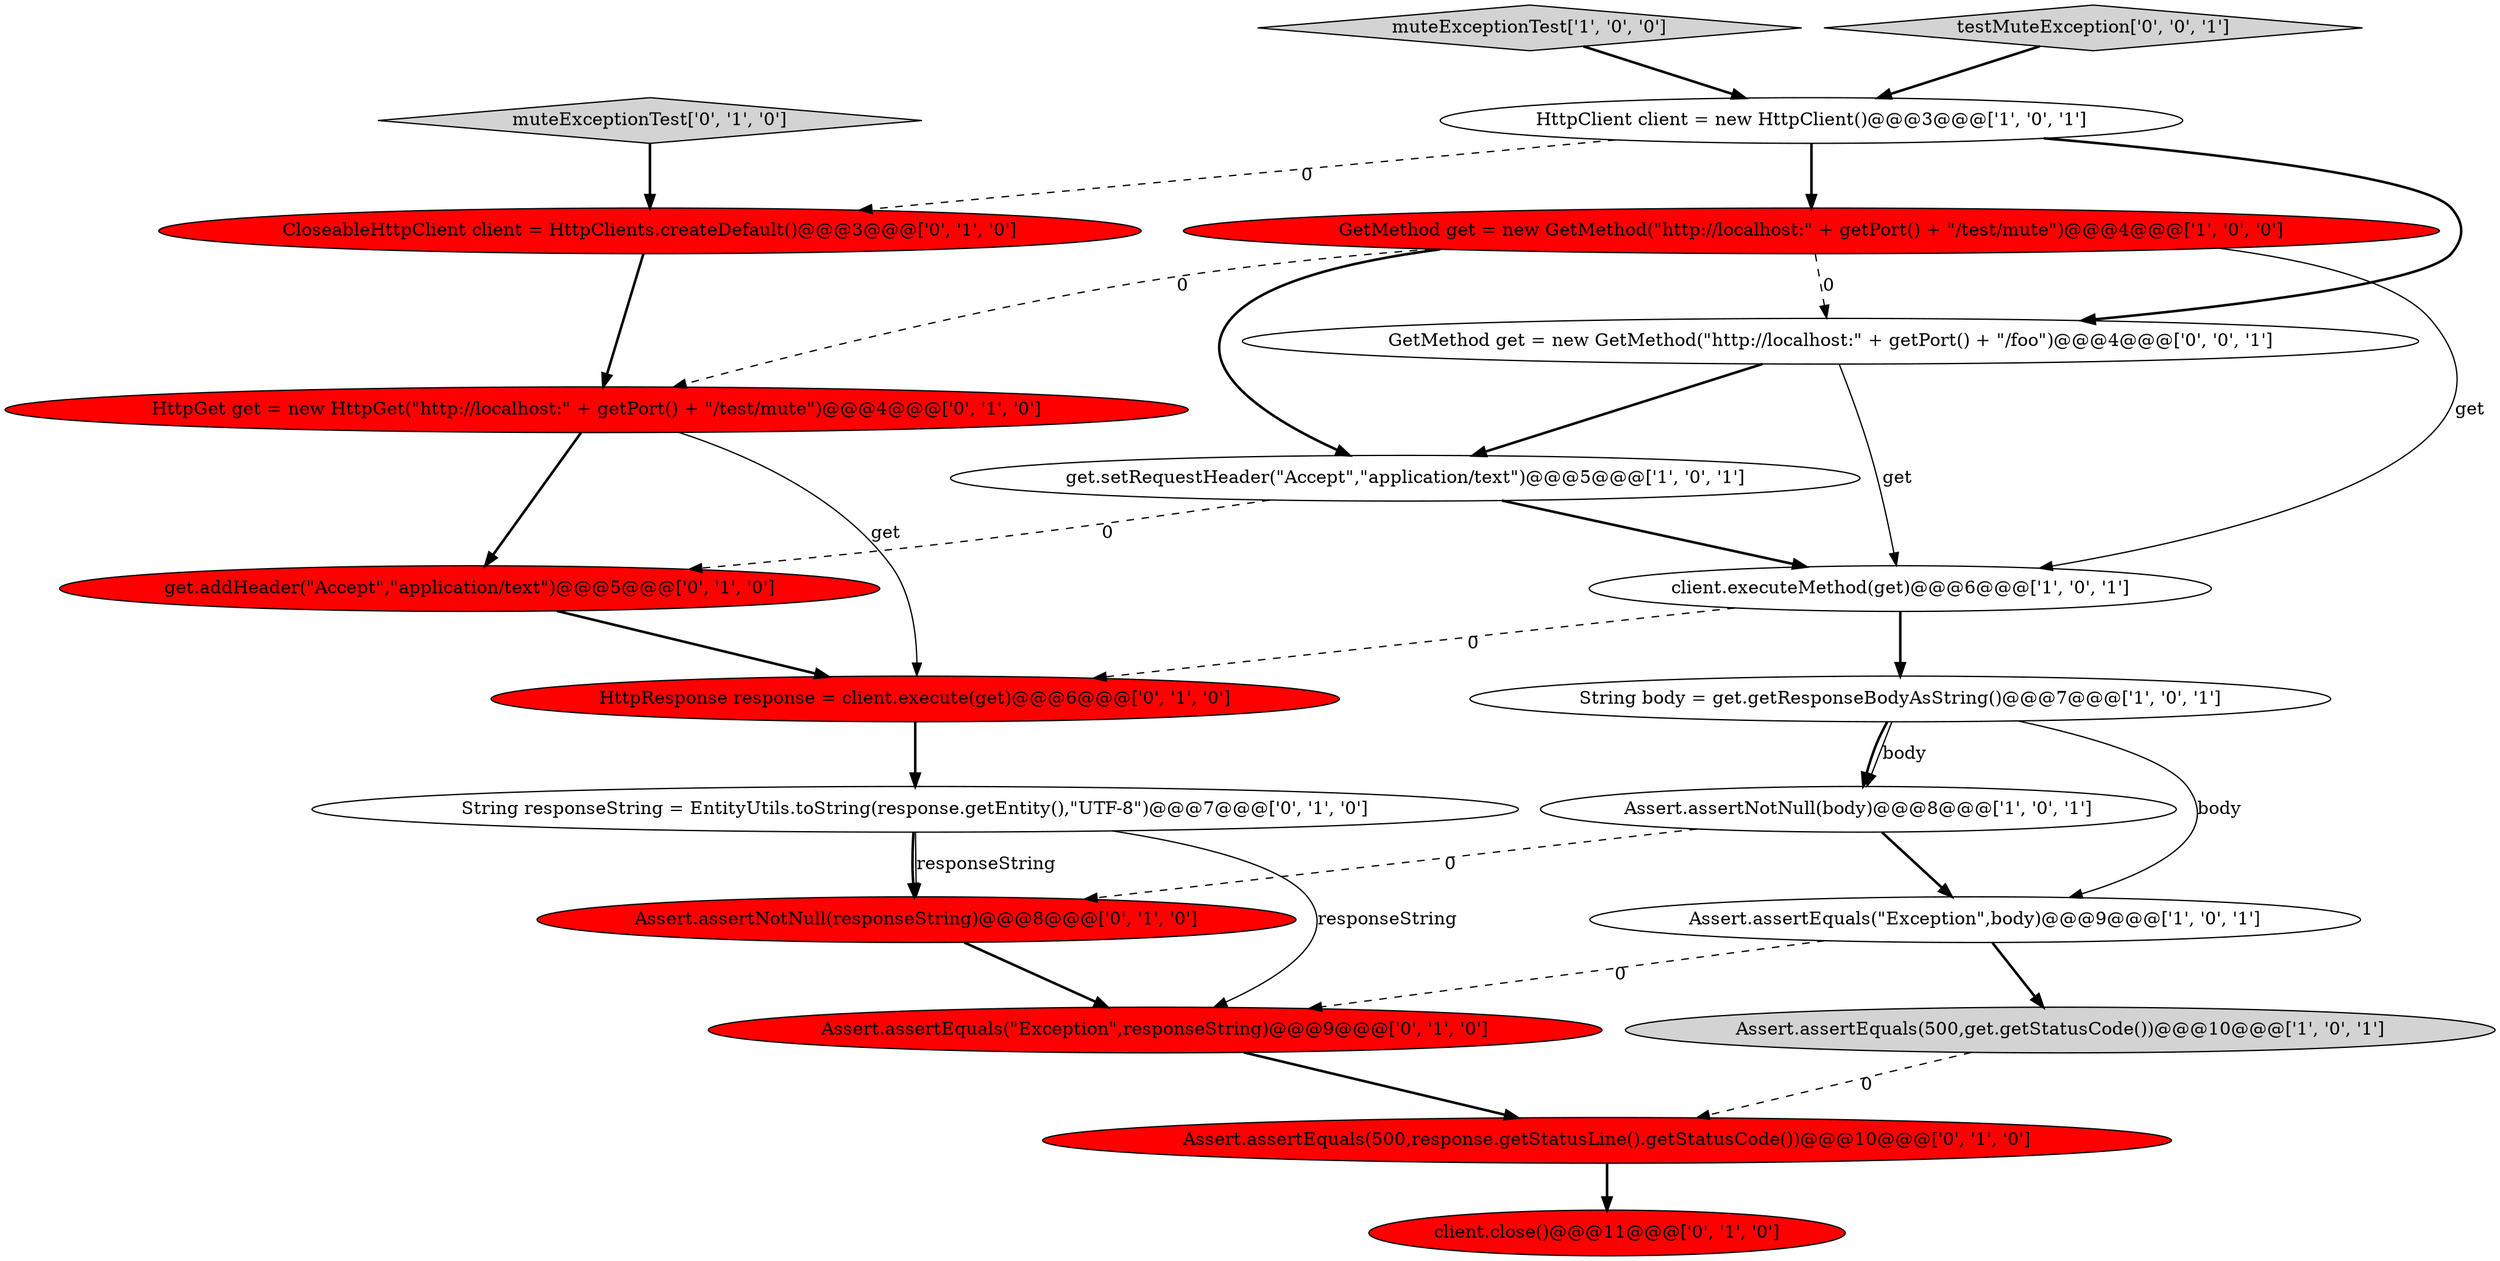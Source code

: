 digraph {
6 [style = filled, label = "muteExceptionTest['1', '0', '0']", fillcolor = lightgray, shape = diamond image = "AAA0AAABBB1BBB"];
20 [style = filled, label = "testMuteException['0', '0', '1']", fillcolor = lightgray, shape = diamond image = "AAA0AAABBB3BBB"];
15 [style = filled, label = "Assert.assertNotNull(responseString)@@@8@@@['0', '1', '0']", fillcolor = red, shape = ellipse image = "AAA1AAABBB2BBB"];
14 [style = filled, label = "String responseString = EntityUtils.toString(response.getEntity(),\"UTF-8\")@@@7@@@['0', '1', '0']", fillcolor = white, shape = ellipse image = "AAA0AAABBB2BBB"];
18 [style = filled, label = "HttpResponse response = client.execute(get)@@@6@@@['0', '1', '0']", fillcolor = red, shape = ellipse image = "AAA1AAABBB2BBB"];
17 [style = filled, label = "HttpGet get = new HttpGet(\"http://localhost:\" + getPort() + \"/test/mute\")@@@4@@@['0', '1', '0']", fillcolor = red, shape = ellipse image = "AAA1AAABBB2BBB"];
19 [style = filled, label = "GetMethod get = new GetMethod(\"http://localhost:\" + getPort() + \"/foo\")@@@4@@@['0', '0', '1']", fillcolor = white, shape = ellipse image = "AAA0AAABBB3BBB"];
12 [style = filled, label = "Assert.assertEquals(500,response.getStatusLine().getStatusCode())@@@10@@@['0', '1', '0']", fillcolor = red, shape = ellipse image = "AAA1AAABBB2BBB"];
7 [style = filled, label = "Assert.assertEquals(\"Exception\",body)@@@9@@@['1', '0', '1']", fillcolor = white, shape = ellipse image = "AAA0AAABBB1BBB"];
8 [style = filled, label = "GetMethod get = new GetMethod(\"http://localhost:\" + getPort() + \"/test/mute\")@@@4@@@['1', '0', '0']", fillcolor = red, shape = ellipse image = "AAA1AAABBB1BBB"];
10 [style = filled, label = "get.addHeader(\"Accept\",\"application/text\")@@@5@@@['0', '1', '0']", fillcolor = red, shape = ellipse image = "AAA1AAABBB2BBB"];
16 [style = filled, label = "muteExceptionTest['0', '1', '0']", fillcolor = lightgray, shape = diamond image = "AAA0AAABBB2BBB"];
4 [style = filled, label = "get.setRequestHeader(\"Accept\",\"application/text\")@@@5@@@['1', '0', '1']", fillcolor = white, shape = ellipse image = "AAA0AAABBB1BBB"];
1 [style = filled, label = "HttpClient client = new HttpClient()@@@3@@@['1', '0', '1']", fillcolor = white, shape = ellipse image = "AAA0AAABBB1BBB"];
11 [style = filled, label = "Assert.assertEquals(\"Exception\",responseString)@@@9@@@['0', '1', '0']", fillcolor = red, shape = ellipse image = "AAA1AAABBB2BBB"];
0 [style = filled, label = "String body = get.getResponseBodyAsString()@@@7@@@['1', '0', '1']", fillcolor = white, shape = ellipse image = "AAA0AAABBB1BBB"];
5 [style = filled, label = "Assert.assertEquals(500,get.getStatusCode())@@@10@@@['1', '0', '1']", fillcolor = lightgray, shape = ellipse image = "AAA0AAABBB1BBB"];
2 [style = filled, label = "client.executeMethod(get)@@@6@@@['1', '0', '1']", fillcolor = white, shape = ellipse image = "AAA0AAABBB1BBB"];
9 [style = filled, label = "CloseableHttpClient client = HttpClients.createDefault()@@@3@@@['0', '1', '0']", fillcolor = red, shape = ellipse image = "AAA1AAABBB2BBB"];
13 [style = filled, label = "client.close()@@@11@@@['0', '1', '0']", fillcolor = red, shape = ellipse image = "AAA1AAABBB2BBB"];
3 [style = filled, label = "Assert.assertNotNull(body)@@@8@@@['1', '0', '1']", fillcolor = white, shape = ellipse image = "AAA0AAABBB1BBB"];
0->3 [style = bold, label=""];
17->10 [style = bold, label=""];
10->18 [style = bold, label=""];
8->19 [style = dashed, label="0"];
5->12 [style = dashed, label="0"];
1->8 [style = bold, label=""];
19->2 [style = solid, label="get"];
7->11 [style = dashed, label="0"];
1->9 [style = dashed, label="0"];
9->17 [style = bold, label=""];
11->12 [style = bold, label=""];
4->2 [style = bold, label=""];
20->1 [style = bold, label=""];
0->7 [style = solid, label="body"];
6->1 [style = bold, label=""];
12->13 [style = bold, label=""];
7->5 [style = bold, label=""];
2->0 [style = bold, label=""];
15->11 [style = bold, label=""];
14->11 [style = solid, label="responseString"];
3->7 [style = bold, label=""];
8->2 [style = solid, label="get"];
2->18 [style = dashed, label="0"];
0->3 [style = solid, label="body"];
3->15 [style = dashed, label="0"];
8->17 [style = dashed, label="0"];
14->15 [style = bold, label=""];
19->4 [style = bold, label=""];
8->4 [style = bold, label=""];
1->19 [style = bold, label=""];
17->18 [style = solid, label="get"];
4->10 [style = dashed, label="0"];
18->14 [style = bold, label=""];
16->9 [style = bold, label=""];
14->15 [style = solid, label="responseString"];
}
